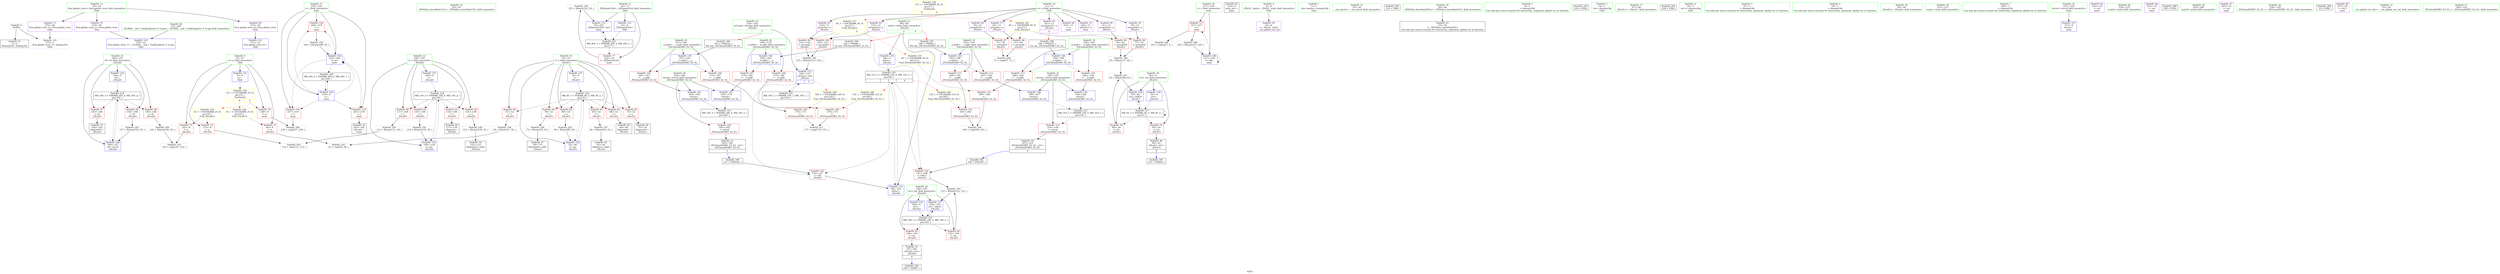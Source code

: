 digraph "SVFG" {
	label="SVFG";

	Node0x5593b9dad7d0 [shape=record,color=grey,label="{NodeID: 0\nNullPtr}"];
	Node0x5593b9dad7d0 -> Node0x5593b9dcb500[style=solid];
	Node0x5593b9dad7d0 -> Node0x5593b9dd1b30[style=solid];
	Node0x5593b9dcbbe0 [shape=record,color=red,label="{NodeID: 97\n145\<--106\n\<--i4\n_Z4cal2v\n}"];
	Node0x5593b9dcbbe0 -> Node0x5593b9dccda0[style=solid];
	Node0x5593b9dc9d70 [shape=record,color=green,label="{NodeID: 14\n29\<--30\n_ZNSt8ios_base4InitC1Ev\<--_ZNSt8ios_base4InitC1Ev_field_insensitive\n}"];
	Node0x5593b9dcf680 [shape=record,color=grey,label="{NodeID: 194\n253 = Binary(252, 59, )\n}"];
	Node0x5593b9dcf680 -> Node0x5593b9dd3080[style=solid];
	Node0x5593b9dcc740 [shape=record,color=red,label="{NodeID: 111\n200\<--192\n\<--__a.addr\n_ZSt3minIiERKT_S2_S2_\n}"];
	Node0x5593b9dcc740 -> Node0x5593b9dd1320[style=solid];
	Node0x5593b9dca9b0 [shape=record,color=green,label="{NodeID: 28\n165\<--166\nretval\<--retval_field_insensitive\n_ZSt3maxIiERKT_S2_S2_\n}"];
	Node0x5593b9dca9b0 -> Node0x5593b9dcc0c0[style=solid];
	Node0x5593b9dca9b0 -> Node0x5593b9dd2860[style=solid];
	Node0x5593b9dca9b0 -> Node0x5593b9dd2930[style=solid];
	Node0x5593b9df5220 [shape=record,color=black,label="{NodeID: 291\n148 = PHI(187, )\n}"];
	Node0x5593b9df5220 -> Node0x5593b9dcbff0[style=solid];
	Node0x5593b9dd7f90 [shape=record,color=grey,label="{NodeID: 208\n231 = cmp(227, 9, )\n}"];
	Node0x5593b9dd1b30 [shape=record,color=blue, style = dotted,label="{NodeID: 125\n275\<--3\nllvm.global_ctors_2\<--dummyVal\nGlob }"];
	Node0x5593b9dcb600 [shape=record,color=black,label="{NodeID: 42\n214\<--9\nmain_ret\<--\nmain\n}"];
	Node0x5593b9dd26c0 [shape=record,color=blue,label="{NodeID: 139\n167\<--163\n__a.addr\<--__a\n_ZSt3maxIiERKT_S2_S2_\n}"];
	Node0x5593b9dd26c0 -> Node0x5593b9dcc190[style=dashed];
	Node0x5593b9dd26c0 -> Node0x5593b9dcc260[style=dashed];
	Node0x5593b9dcd1b0 [shape=record,color=purple,label="{NodeID: 56\n31\<--4\n\<--_ZStL8__ioinit\n__cxx_global_var_init\n}"];
	Node0x5593b9dcdd40 [shape=record,color=purple,label="{NodeID: 70\n274\<--20\nllvm.global_ctors_1\<--llvm.global_ctors\nGlob }"];
	Node0x5593b9dcdd40 -> Node0x5593b9dd1a30[style=solid];
	Node0x5593b9dce900 [shape=record,color=red,label="{NodeID: 84\n78\<--52\n\<--i\n_Z4cal1v\n}"];
	Node0x5593b9dce900 -> Node0x5593b9dcfe00[style=solid];
	Node0x5593b9dc59b0 [shape=record,color=green,label="{NodeID: 1\n7\<--1\n__dso_handle\<--dummyObj\nGlob }"];
	Node0x5593b9dcbcb0 [shape=record,color=red,label="{NodeID: 98\n156\<--106\n\<--i4\n_Z4cal2v\n}"];
	Node0x5593b9dcbcb0 -> Node0x5593b9dd7810[style=solid];
	Node0x5593b9dc9e00 [shape=record,color=green,label="{NodeID: 15\n35\<--36\n__cxa_atexit\<--__cxa_atexit_field_insensitive\n}"];
	Node0x5593b9dcf800 [shape=record,color=grey,label="{NodeID: 195\n112 = Binary(111, 59, )\n}"];
	Node0x5593b9dcf800 -> Node0x5593b9dd7b10[style=solid];
	Node0x5593b9dcc810 [shape=record,color=red,label="{NodeID: 112\n207\<--192\n\<--__a.addr\n_ZSt3minIiERKT_S2_S2_\n}"];
	Node0x5593b9dcc810 -> Node0x5593b9dd2c70[style=solid];
	Node0x5593b9dcaa80 [shape=record,color=green,label="{NodeID: 29\n167\<--168\n__a.addr\<--__a.addr_field_insensitive\n_ZSt3maxIiERKT_S2_S2_\n}"];
	Node0x5593b9dcaa80 -> Node0x5593b9dcc190[style=solid];
	Node0x5593b9dcaa80 -> Node0x5593b9dcc260[style=solid];
	Node0x5593b9dcaa80 -> Node0x5593b9dd26c0[style=solid];
	Node0x5593b9df5320 [shape=record,color=black,label="{NodeID: 292\n223 = PHI()\n}"];
	Node0x5593b9dd8110 [shape=record,color=grey,label="{NodeID: 209\n72 = cmp(67, 71, )\n}"];
	Node0x5593b9dd1c30 [shape=record,color=blue,label="{NodeID: 126\n50\<--9\nret\<--\n_Z4cal1v\n}"];
	Node0x5593b9dd1c30 -> Node0x5593b9de10d0[style=dashed];
	Node0x5593b9dcb6d0 [shape=record,color=black,label="{NodeID: 43\n33\<--34\n\<--_ZNSt8ios_base4InitD1Ev\nCan only get source location for instruction, argument, global var or function.}"];
	Node0x5593b9de2ed0 [shape=record,color=black,label="{NodeID: 223\nMR_12V_3 = PHI(MR_12V_4, MR_12V_2, )\npts\{99 \}\n|{|<s3>3|<s4>4}}"];
	Node0x5593b9de2ed0 -> Node0x5593b9dcbf20[style=dashed];
	Node0x5593b9de2ed0 -> Node0x5593b9dcbff0[style=dashed];
	Node0x5593b9de2ed0 -> Node0x5593b9dd21e0[style=dashed];
	Node0x5593b9de2ed0:s3 -> Node0x5593b9de63f0[style=dashed,color=red];
	Node0x5593b9de2ed0:s4 -> Node0x5593b9de5750[style=dashed,color=red];
	Node0x5593b9dd2790 [shape=record,color=blue,label="{NodeID: 140\n169\<--164\n__b.addr\<--__b\n_ZSt3maxIiERKT_S2_S2_\n}"];
	Node0x5593b9dd2790 -> Node0x5593b9dcc330[style=dashed];
	Node0x5593b9dd2790 -> Node0x5593b9dcc400[style=dashed];
	Node0x5593b9dcd280 [shape=record,color=purple,label="{NodeID: 57\n66\<--11\narrayidx\<--a\n_Z4cal1v\n}"];
	Node0x5593b9dcd280 -> Node0x5593b9dceaa0[style=solid];
	Node0x5593b9dcde40 [shape=record,color=purple,label="{NodeID: 71\n275\<--20\nllvm.global_ctors_2\<--llvm.global_ctors\nGlob }"];
	Node0x5593b9dcde40 -> Node0x5593b9dd1b30[style=solid];
	Node0x5593b9dce9d0 [shape=record,color=red,label="{NodeID: 85\n89\<--52\n\<--i\n_Z4cal1v\n}"];
	Node0x5593b9dce9d0 -> Node0x5593b9dd76d0[style=solid];
	Node0x5593b9dad500 [shape=record,color=green,label="{NodeID: 2\n9\<--1\n\<--dummyObj\nCan only get source location for instruction, argument, global var or function.}"];
	Node0x5593b9dcbd80 [shape=record,color=red,label="{NodeID: 99\n119\<--118\n\<--arrayidx\n_Z4cal2v\n}"];
	Node0x5593b9dcbd80 -> Node0x5593b9dd5480[style=solid];
	Node0x5593b9dc9f00 [shape=record,color=green,label="{NodeID: 16\n34\<--40\n_ZNSt8ios_base4InitD1Ev\<--_ZNSt8ios_base4InitD1Ev_field_insensitive\n}"];
	Node0x5593b9dc9f00 -> Node0x5593b9dcb6d0[style=solid];
	Node0x5593b9dcf980 [shape=record,color=grey,label="{NodeID: 196\n83 = Binary(77, 82, )\n}"];
	Node0x5593b9dcf980 -> Node0x5593b9dd0100[style=solid];
	Node0x5593b9dcc8e0 [shape=record,color=red,label="{NodeID: 113\n198\<--194\n\<--__b.addr\n_ZSt3minIiERKT_S2_S2_\n}"];
	Node0x5593b9dcc8e0 -> Node0x5593b9dcca80[style=solid];
	Node0x5593b9dcab50 [shape=record,color=green,label="{NodeID: 30\n169\<--170\n__b.addr\<--__b.addr_field_insensitive\n_ZSt3maxIiERKT_S2_S2_\n}"];
	Node0x5593b9dcab50 -> Node0x5593b9dcc330[style=solid];
	Node0x5593b9dcab50 -> Node0x5593b9dcc400[style=solid];
	Node0x5593b9dcab50 -> Node0x5593b9dd2790[style=solid];
	Node0x5593b9df53f0 [shape=record,color=black,label="{NodeID: 293\n234 = PHI()\n}"];
	Node0x5593b9dd8290 [shape=record,color=grey,label="{NodeID: 210\n143 = cmp(141, 142, )\n}"];
	Node0x5593b9dd1d00 [shape=record,color=blue,label="{NodeID: 127\n52\<--9\ni\<--\n_Z4cal1v\n}"];
	Node0x5593b9dd1d00 -> Node0x5593b9de15d0[style=dashed];
	Node0x5593b9dcb7d0 [shape=record,color=black,label="{NodeID: 44\n65\<--64\nidxprom\<--add1\n_Z4cal1v\n}"];
	Node0x5593b9de33d0 [shape=record,color=black,label="{NodeID: 224\nMR_14V_3 = PHI(MR_14V_4, MR_14V_2, )\npts\{101 \}\n}"];
	Node0x5593b9de33d0 -> Node0x5593b9dcede0[style=dashed];
	Node0x5593b9de33d0 -> Node0x5593b9dceeb0[style=dashed];
	Node0x5593b9de33d0 -> Node0x5593b9dcef80[style=dashed];
	Node0x5593b9de33d0 -> Node0x5593b9dcf050[style=dashed];
	Node0x5593b9de33d0 -> Node0x5593b9dd22b0[style=dashed];
	Node0x5593b9dd2860 [shape=record,color=blue,label="{NodeID: 141\n165\<--179\nretval\<--\n_ZSt3maxIiERKT_S2_S2_\n}"];
	Node0x5593b9dd2860 -> Node0x5593b9ddfcd0[style=dashed];
	Node0x5593b9dcd350 [shape=record,color=purple,label="{NodeID: 58\n70\<--11\narrayidx3\<--a\n_Z4cal1v\n}"];
	Node0x5593b9dcd350 -> Node0x5593b9dceb70[style=solid];
	Node0x5593b9de5ad0 [shape=record,color=yellow,style=double,label="{NodeID: 238\n2V_1 = ENCHI(MR_2V_0)\npts\{10 \}\nFun[main]|{|<s1>8|<s2>9}}"];
	Node0x5593b9de5ad0 -> Node0x5593b9dce280[style=dashed];
	Node0x5593b9de5ad0:s1 -> Node0x5593b9de6040[style=dashed,color=red];
	Node0x5593b9de5ad0:s2 -> Node0x5593b9de3dd0[style=dashed,color=red];
	Node0x5593b9dcdf40 [shape=record,color=purple,label="{NodeID: 72\n244\<--11\nadd.ptr\<--a\nmain\n}"];
	Node0x5593b9dceaa0 [shape=record,color=red,label="{NodeID: 86\n67\<--66\n\<--arrayidx\n_Z4cal1v\n}"];
	Node0x5593b9dceaa0 -> Node0x5593b9dd8110[style=solid];
	Node0x5593b9dc8f80 [shape=record,color=green,label="{NodeID: 3\n14\<--1\n.str\<--dummyObj\nGlob }"];
	Node0x5593b9dcbe50 [shape=record,color=red,label="{NodeID: 100\n124\<--123\n\<--arrayidx3\n_Z4cal2v\n}"];
	Node0x5593b9dcbe50 -> Node0x5593b9dd5480[style=solid];
	Node0x5593b9dca000 [shape=record,color=green,label="{NodeID: 17\n47\<--48\n_Z4cal1v\<--_Z4cal1v_field_insensitive\n}"];
	Node0x5593b9dcfb00 [shape=record,color=grey,label="{NodeID: 197\n64 = Binary(63, 59, )\n}"];
	Node0x5593b9dcfb00 -> Node0x5593b9dcb7d0[style=solid];
	Node0x5593b9dcc9b0 [shape=record,color=red,label="{NodeID: 114\n204\<--194\n\<--__b.addr\n_ZSt3minIiERKT_S2_S2_\n}"];
	Node0x5593b9dcc9b0 -> Node0x5593b9dd2ba0[style=solid];
	Node0x5593b9dcac20 [shape=record,color=green,label="{NodeID: 31\n190\<--191\nretval\<--retval_field_insensitive\n_ZSt3minIiERKT_S2_S2_\n}"];
	Node0x5593b9dcac20 -> Node0x5593b9dcc670[style=solid];
	Node0x5593b9dcac20 -> Node0x5593b9dd2ba0[style=solid];
	Node0x5593b9dcac20 -> Node0x5593b9dd2c70[style=solid];
	Node0x5593b9df54c0 [shape=record,color=black,label="{NodeID: 294\n246 = PHI()\n}"];
	Node0x5593b9dd8410 [shape=record,color=grey,label="{NodeID: 211\n177 = cmp(174, 176, )\n}"];
	Node0x5593b9dd1dd0 [shape=record,color=blue,label="{NodeID: 128\n50\<--85\nret\<--add10\n_Z4cal1v\n}"];
	Node0x5593b9dd1dd0 -> Node0x5593b9de10d0[style=dashed];
	Node0x5593b9dcb8a0 [shape=record,color=black,label="{NodeID: 45\n69\<--68\nidxprom2\<--\n_Z4cal1v\n}"];
	Node0x5593b9de38d0 [shape=record,color=black,label="{NodeID: 225\nMR_16V_2 = PHI(MR_16V_3, MR_16V_1, )\npts\{103 \}\n}"];
	Node0x5593b9de38d0 -> Node0x5593b9dd2110[style=dashed];
	Node0x5593b9dd2930 [shape=record,color=blue,label="{NodeID: 142\n165\<--182\nretval\<--\n_ZSt3maxIiERKT_S2_S2_\n}"];
	Node0x5593b9dd2930 -> Node0x5593b9ddfcd0[style=dashed];
	Node0x5593b9dcd420 [shape=record,color=purple,label="{NodeID: 59\n76\<--11\narrayidx6\<--a\n_Z4cal1v\n}"];
	Node0x5593b9dcd420 -> Node0x5593b9dcec40[style=solid];
	Node0x5593b9de5be0 [shape=record,color=yellow,style=double,label="{NodeID: 239\n4V_1 = ENCHI(MR_4V_0)\npts\{13 \}\nFun[main]|{<s0>8|<s1>9}}"];
	Node0x5593b9de5be0:s0 -> Node0x5593b9de6150[style=dashed,color=red];
	Node0x5593b9de5be0:s1 -> Node0x5593b9de48f0[style=dashed,color=red];
	Node0x5593b9dce010 [shape=record,color=red,label="{NodeID: 73\n60\<--8\n\<--n\n_Z4cal1v\n}"];
	Node0x5593b9dce010 -> Node0x5593b9dd7e10[style=solid];
	Node0x5593b9dceb70 [shape=record,color=red,label="{NodeID: 87\n71\<--70\n\<--arrayidx3\n_Z4cal1v\n}"];
	Node0x5593b9dceb70 -> Node0x5593b9dd8110[style=solid];
	Node0x5593b9dc9010 [shape=record,color=green,label="{NodeID: 4\n18\<--1\n.str.1\<--dummyObj\nGlob }"];
	Node0x5593b9dcbf20 [shape=record,color=red,label="{NodeID: 101\n130\<--127\n\<--call\n_Z4cal2v\n}"];
	Node0x5593b9dcbf20 -> Node0x5593b9dd21e0[style=solid];
	Node0x5593b9dca100 [shape=record,color=green,label="{NodeID: 18\n50\<--51\nret\<--ret_field_insensitive\n_Z4cal1v\n}"];
	Node0x5593b9dca100 -> Node0x5593b9dce420[style=solid];
	Node0x5593b9dca100 -> Node0x5593b9dce4f0[style=solid];
	Node0x5593b9dca100 -> Node0x5593b9dd1c30[style=solid];
	Node0x5593b9dca100 -> Node0x5593b9dd1dd0[style=solid];
	Node0x5593b9dcfc80 [shape=record,color=grey,label="{NodeID: 198\n58 = Binary(57, 59, )\n}"];
	Node0x5593b9dcfc80 -> Node0x5593b9dd7e10[style=solid];
	Node0x5593b9dcca80 [shape=record,color=red,label="{NodeID: 115\n199\<--198\n\<--\n_ZSt3minIiERKT_S2_S2_\n}"];
	Node0x5593b9dcca80 -> Node0x5593b9dd7990[style=solid];
	Node0x5593b9dcacf0 [shape=record,color=green,label="{NodeID: 32\n192\<--193\n__a.addr\<--__a.addr_field_insensitive\n_ZSt3minIiERKT_S2_S2_\n}"];
	Node0x5593b9dcacf0 -> Node0x5593b9dcc740[style=solid];
	Node0x5593b9dcacf0 -> Node0x5593b9dcc810[style=solid];
	Node0x5593b9dcacf0 -> Node0x5593b9dd2a00[style=solid];
	Node0x5593b9df5590 [shape=record,color=black,label="{NodeID: 295\n255 = PHI(49, )\n}"];
	Node0x5593b9ddf7d0 [shape=record,color=black,label="{NodeID: 212\nMR_32V_3 = PHI(MR_32V_4, MR_32V_2, )\npts\{191 \}\n}"];
	Node0x5593b9ddf7d0 -> Node0x5593b9dcc670[style=dashed];
	Node0x5593b9dd1ea0 [shape=record,color=blue,label="{NodeID: 129\n52\<--90\ni\<--inc\n_Z4cal1v\n}"];
	Node0x5593b9dd1ea0 -> Node0x5593b9de15d0[style=dashed];
	Node0x5593b9dcb970 [shape=record,color=black,label="{NodeID: 46\n75\<--74\nidxprom5\<--\n_Z4cal1v\n}"];
	Node0x5593b9de3dd0 [shape=record,color=yellow,style=double,label="{NodeID: 226\n2V_1 = ENCHI(MR_2V_0)\npts\{10 \}\nFun[_Z4cal2v]}"];
	Node0x5593b9de3dd0 -> Node0x5593b9dce0e0[style=dashed];
	Node0x5593b9de3dd0 -> Node0x5593b9dce1b0[style=dashed];
	Node0x5593b9dd2a00 [shape=record,color=blue,label="{NodeID: 143\n192\<--188\n__a.addr\<--__a\n_ZSt3minIiERKT_S2_S2_\n}"];
	Node0x5593b9dd2a00 -> Node0x5593b9dcc740[style=dashed];
	Node0x5593b9dd2a00 -> Node0x5593b9dcc810[style=dashed];
	Node0x5593b9dcd4f0 [shape=record,color=purple,label="{NodeID: 60\n81\<--11\narrayidx9\<--a\n_Z4cal1v\n}"];
	Node0x5593b9dcd4f0 -> Node0x5593b9dced10[style=solid];
	Node0x5593b9dce0e0 [shape=record,color=red,label="{NodeID: 74\n113\<--8\n\<--n\n_Z4cal2v\n}"];
	Node0x5593b9dce0e0 -> Node0x5593b9dd7b10[style=solid];
	Node0x5593b9dcec40 [shape=record,color=red,label="{NodeID: 88\n77\<--76\n\<--arrayidx6\n_Z4cal1v\n}"];
	Node0x5593b9dcec40 -> Node0x5593b9dcf980[style=solid];
	Node0x5593b9dc90a0 [shape=record,color=green,label="{NodeID: 5\n21\<--1\n\<--dummyObj\nCan only get source location for instruction, argument, global var or function.}"];
	Node0x5593b9dcbff0 [shape=record,color=red,label="{NodeID: 102\n151\<--148\n\<--call11\n_Z4cal2v\n}"];
	Node0x5593b9dcbff0 -> Node0x5593b9dcf500[style=solid];
	Node0x5593b9dca1d0 [shape=record,color=green,label="{NodeID: 19\n52\<--53\ni\<--i_field_insensitive\n_Z4cal1v\n}"];
	Node0x5593b9dca1d0 -> Node0x5593b9dce5c0[style=solid];
	Node0x5593b9dca1d0 -> Node0x5593b9dce690[style=solid];
	Node0x5593b9dca1d0 -> Node0x5593b9dce760[style=solid];
	Node0x5593b9dca1d0 -> Node0x5593b9dce830[style=solid];
	Node0x5593b9dca1d0 -> Node0x5593b9dce900[style=solid];
	Node0x5593b9dca1d0 -> Node0x5593b9dce9d0[style=solid];
	Node0x5593b9dca1d0 -> Node0x5593b9dd1d00[style=solid];
	Node0x5593b9dca1d0 -> Node0x5593b9dd1ea0[style=solid];
	Node0x5593b9dcfe00 [shape=record,color=grey,label="{NodeID: 199\n79 = Binary(78, 59, )\n}"];
	Node0x5593b9dcfe00 -> Node0x5593b9dcba40[style=solid];
	Node0x5593b9dd1320 [shape=record,color=red,label="{NodeID: 116\n201\<--200\n\<--\n_ZSt3minIiERKT_S2_S2_\n}"];
	Node0x5593b9dd1320 -> Node0x5593b9dd7990[style=solid];
	Node0x5593b9dcadc0 [shape=record,color=green,label="{NodeID: 33\n194\<--195\n__b.addr\<--__b.addr_field_insensitive\n_ZSt3minIiERKT_S2_S2_\n}"];
	Node0x5593b9dcadc0 -> Node0x5593b9dcc8e0[style=solid];
	Node0x5593b9dcadc0 -> Node0x5593b9dcc9b0[style=solid];
	Node0x5593b9dcadc0 -> Node0x5593b9dd2ad0[style=solid];
	Node0x5593b9df5760 [shape=record,color=black,label="{NodeID: 296\n256 = PHI(97, )\n}"];
	Node0x5593b9ddfcd0 [shape=record,color=black,label="{NodeID: 213\nMR_24V_3 = PHI(MR_24V_4, MR_24V_2, )\npts\{166 \}\n}"];
	Node0x5593b9ddfcd0 -> Node0x5593b9dcc0c0[style=dashed];
	Node0x5593b9dd1f70 [shape=record,color=blue,label="{NodeID: 130\n98\<--9\ndelta\<--\n_Z4cal2v\n}"];
	Node0x5593b9dd1f70 -> Node0x5593b9de2ed0[style=dashed];
	Node0x5593b9dcba40 [shape=record,color=black,label="{NodeID: 47\n80\<--79\nidxprom8\<--add7\n_Z4cal1v\n}"];
	Node0x5593b9de48f0 [shape=record,color=yellow,style=double,label="{NodeID: 227\n4V_1 = ENCHI(MR_4V_0)\npts\{13 \}\nFun[_Z4cal2v]|{|<s3>4}}"];
	Node0x5593b9de48f0 -> Node0x5593b9dcbd80[style=dashed];
	Node0x5593b9de48f0 -> Node0x5593b9dcbe50[style=dashed];
	Node0x5593b9de48f0 -> Node0x5593b9dcbff0[style=dashed];
	Node0x5593b9de48f0:s3 -> Node0x5593b9de4e30[style=dashed,color=red];
	Node0x5593b9dd2ad0 [shape=record,color=blue,label="{NodeID: 144\n194\<--189\n__b.addr\<--__b\n_ZSt3minIiERKT_S2_S2_\n}"];
	Node0x5593b9dd2ad0 -> Node0x5593b9dcc8e0[style=dashed];
	Node0x5593b9dd2ad0 -> Node0x5593b9dcc9b0[style=dashed];
	Node0x5593b9dcd5c0 [shape=record,color=purple,label="{NodeID: 61\n118\<--11\narrayidx\<--a\n_Z4cal2v\n}"];
	Node0x5593b9dcd5c0 -> Node0x5593b9dcbd80[style=solid];
	Node0x5593b9dce1b0 [shape=record,color=red,label="{NodeID: 75\n142\<--8\n\<--n\n_Z4cal2v\n}"];
	Node0x5593b9dce1b0 -> Node0x5593b9dd8290[style=solid];
	Node0x5593b9dced10 [shape=record,color=red,label="{NodeID: 89\n82\<--81\n\<--arrayidx9\n_Z4cal1v\n}"];
	Node0x5593b9dced10 -> Node0x5593b9dcf980[style=solid];
	Node0x5593b9dc98f0 [shape=record,color=green,label="{NodeID: 6\n59\<--1\n\<--dummyObj\nCan only get source location for instruction, argument, global var or function.}"];
	Node0x5593b9dcc0c0 [shape=record,color=red,label="{NodeID: 103\n185\<--165\n\<--retval\n_ZSt3maxIiERKT_S2_S2_\n}"];
	Node0x5593b9dcc0c0 -> Node0x5593b9dccf40[style=solid];
	Node0x5593b9dca2a0 [shape=record,color=green,label="{NodeID: 20\n95\<--96\n_Z4cal2v\<--_Z4cal2v_field_insensitive\n}"];
	Node0x5593b9dcff80 [shape=record,color=grey,label="{NodeID: 200\n141 = Binary(140, 59, )\n}"];
	Node0x5593b9dcff80 -> Node0x5593b9dd8290[style=solid];
	Node0x5593b9dd13f0 [shape=record,color=red,label="{NodeID: 117\n227\<--217\n\<--t\nmain\n}"];
	Node0x5593b9dd13f0 -> Node0x5593b9dd5180[style=solid];
	Node0x5593b9dd13f0 -> Node0x5593b9dd7f90[style=solid];
	Node0x5593b9dcae90 [shape=record,color=green,label="{NodeID: 34\n212\<--213\nmain\<--main_field_insensitive\n}"];
	Node0x5593b9df58a0 [shape=record,color=black,label="{NodeID: 297\n188 = PHI(98, )\n0th arg _ZSt3minIiERKT_S2_S2_ }"];
	Node0x5593b9df58a0 -> Node0x5593b9dd2a00[style=solid];
	Node0x5593b9dd2040 [shape=record,color=blue,label="{NodeID: 131\n100\<--9\ni\<--\n_Z4cal2v\n}"];
	Node0x5593b9dd2040 -> Node0x5593b9de33d0[style=dashed];
	Node0x5593b9dccb30 [shape=record,color=black,label="{NodeID: 48\n49\<--93\n_Z4cal1v_ret\<--\n_Z4cal1v\n|{<s0>8}}"];
	Node0x5593b9dccb30:s0 -> Node0x5593b9df5590[style=solid,color=blue];
	Node0x5593b9dd2ba0 [shape=record,color=blue,label="{NodeID: 145\n190\<--204\nretval\<--\n_ZSt3minIiERKT_S2_S2_\n}"];
	Node0x5593b9dd2ba0 -> Node0x5593b9ddf7d0[style=dashed];
	Node0x5593b9dcd690 [shape=record,color=purple,label="{NodeID: 62\n123\<--11\narrayidx3\<--a\n_Z4cal2v\n}"];
	Node0x5593b9dcd690 -> Node0x5593b9dcbe50[style=solid];
	Node0x5593b9dce280 [shape=record,color=red,label="{NodeID: 76\n238\<--8\n\<--n\nmain\n}"];
	Node0x5593b9dce280 -> Node0x5593b9dd7c90[style=solid];
	Node0x5593b9dcede0 [shape=record,color=red,label="{NodeID: 90\n111\<--100\n\<--i\n_Z4cal2v\n}"];
	Node0x5593b9dcede0 -> Node0x5593b9dcf800[style=solid];
	Node0x5593b9dc9980 [shape=record,color=green,label="{NodeID: 7\n229\<--1\n\<--dummyObj\nCan only get source location for instruction, argument, global var or function.}"];
	Node0x5593b9dcc190 [shape=record,color=red,label="{NodeID: 104\n173\<--167\n\<--__a.addr\n_ZSt3maxIiERKT_S2_S2_\n}"];
	Node0x5593b9dcc190 -> Node0x5593b9dcc4d0[style=solid];
	Node0x5593b9dca3a0 [shape=record,color=green,label="{NodeID: 21\n98\<--99\ndelta\<--delta_field_insensitive\n_Z4cal2v\n|{|<s2>3|<s3>4}}"];
	Node0x5593b9dca3a0 -> Node0x5593b9dd1f70[style=solid];
	Node0x5593b9dca3a0 -> Node0x5593b9dd21e0[style=solid];
	Node0x5593b9dca3a0:s2 -> Node0x5593b9df5c60[style=solid,color=red];
	Node0x5593b9dca3a0:s3 -> Node0x5593b9df58a0[style=solid,color=red];
	Node0x5593b9dd0100 [shape=record,color=grey,label="{NodeID: 201\n85 = Binary(84, 83, )\n}"];
	Node0x5593b9dd0100 -> Node0x5593b9dd1dd0[style=solid];
	Node0x5593b9dd14c0 [shape=record,color=red,label="{NodeID: 118\n237\<--219\n\<--i\nmain\n}"];
	Node0x5593b9dd14c0 -> Node0x5593b9dd7c90[style=solid];
	Node0x5593b9dcaf90 [shape=record,color=green,label="{NodeID: 35\n215\<--216\nretval\<--retval_field_insensitive\nmain\n}"];
	Node0x5593b9dcaf90 -> Node0x5593b9dd2d40[style=solid];
	Node0x5593b9df59e0 [shape=record,color=black,label="{NodeID: 298\n189 = PHI(147, )\n1st arg _ZSt3minIiERKT_S2_S2_ }"];
	Node0x5593b9df59e0 -> Node0x5593b9dd2ad0[style=solid];
	Node0x5593b9de06d0 [shape=record,color=black,label="{NodeID: 215\nMR_18V_3 = PHI(MR_18V_4, MR_18V_2, )\npts\{105 \}\n}"];
	Node0x5593b9de06d0 -> Node0x5593b9dcf120[style=dashed];
	Node0x5593b9de06d0 -> Node0x5593b9dcf1f0[style=dashed];
	Node0x5593b9de06d0 -> Node0x5593b9dd2520[style=dashed];
	Node0x5593b9dd2110 [shape=record,color=blue,label="{NodeID: 132\n102\<--125\nref.tmp\<--sub\n_Z4cal2v\n|{|<s2>3}}"];
	Node0x5593b9dd2110 -> Node0x5593b9dcbf20[style=dashed];
	Node0x5593b9dd2110 -> Node0x5593b9de38d0[style=dashed];
	Node0x5593b9dd2110:s2 -> Node0x5593b9de6500[style=dashed,color=red];
	Node0x5593b9dccc00 [shape=record,color=black,label="{NodeID: 49\n117\<--116\nidxprom\<--\n_Z4cal2v\n}"];
	Node0x5593b9dd2c70 [shape=record,color=blue,label="{NodeID: 146\n190\<--207\nretval\<--\n_ZSt3minIiERKT_S2_S2_\n}"];
	Node0x5593b9dd2c70 -> Node0x5593b9ddf7d0[style=dashed];
	Node0x5593b9dcd760 [shape=record,color=purple,label="{NodeID: 63\n147\<--11\narrayidx10\<--a\n_Z4cal2v\n|{<s0>4}}"];
	Node0x5593b9dcd760:s0 -> Node0x5593b9df59e0[style=solid,color=red];
	Node0x5593b9dce350 [shape=record,color=red,label="{NodeID: 77\n252\<--16\n\<--_ZZ4mainE2id\nmain\n}"];
	Node0x5593b9dce350 -> Node0x5593b9dcf680[style=solid];
	Node0x5593b9dceeb0 [shape=record,color=red,label="{NodeID: 91\n116\<--100\n\<--i\n_Z4cal2v\n}"];
	Node0x5593b9dceeb0 -> Node0x5593b9dccc00[style=solid];
	Node0x5593b9dc9a10 [shape=record,color=green,label="{NodeID: 8\n4\<--6\n_ZStL8__ioinit\<--_ZStL8__ioinit_field_insensitive\nGlob }"];
	Node0x5593b9dc9a10 -> Node0x5593b9dcd1b0[style=solid];
	Node0x5593b9dd5180 [shape=record,color=grey,label="{NodeID: 188\n228 = Binary(227, 229, )\n}"];
	Node0x5593b9dd5180 -> Node0x5593b9dd2e10[style=solid];
	Node0x5593b9dcc260 [shape=record,color=red,label="{NodeID: 105\n182\<--167\n\<--__a.addr\n_ZSt3maxIiERKT_S2_S2_\n}"];
	Node0x5593b9dcc260 -> Node0x5593b9dd2930[style=solid];
	Node0x5593b9dca470 [shape=record,color=green,label="{NodeID: 22\n100\<--101\ni\<--i_field_insensitive\n_Z4cal2v\n}"];
	Node0x5593b9dca470 -> Node0x5593b9dcede0[style=solid];
	Node0x5593b9dca470 -> Node0x5593b9dceeb0[style=solid];
	Node0x5593b9dca470 -> Node0x5593b9dcef80[style=solid];
	Node0x5593b9dca470 -> Node0x5593b9dcf050[style=solid];
	Node0x5593b9dca470 -> Node0x5593b9dd2040[style=solid];
	Node0x5593b9dca470 -> Node0x5593b9dd22b0[style=solid];
	Node0x5593b9dd76d0 [shape=record,color=grey,label="{NodeID: 202\n90 = Binary(89, 59, )\n}"];
	Node0x5593b9dd76d0 -> Node0x5593b9dd1ea0[style=solid];
	Node0x5593b9dd1590 [shape=record,color=red,label="{NodeID: 119\n241\<--219\n\<--i\nmain\n}"];
	Node0x5593b9dd1590 -> Node0x5593b9dcd0e0[style=solid];
	Node0x5593b9dcb060 [shape=record,color=green,label="{NodeID: 36\n217\<--218\nt\<--t_field_insensitive\nmain\n}"];
	Node0x5593b9dcb060 -> Node0x5593b9dd13f0[style=solid];
	Node0x5593b9dcb060 -> Node0x5593b9dd2e10[style=solid];
	Node0x5593b9df5b20 [shape=record,color=black,label="{NodeID: 299\n163 = PHI(102, )\n0th arg _ZSt3maxIiERKT_S2_S2_ }"];
	Node0x5593b9df5b20 -> Node0x5593b9dd26c0[style=solid];
	Node0x5593b9de0bd0 [shape=record,color=black,label="{NodeID: 216\nMR_20V_3 = PHI(MR_20V_4, MR_20V_2, )\npts\{107 \}\n}"];
	Node0x5593b9de0bd0 -> Node0x5593b9dcbb10[style=dashed];
	Node0x5593b9de0bd0 -> Node0x5593b9dcbbe0[style=dashed];
	Node0x5593b9de0bd0 -> Node0x5593b9dcbcb0[style=dashed];
	Node0x5593b9de0bd0 -> Node0x5593b9dd25f0[style=dashed];
	Node0x5593b9dd21e0 [shape=record,color=blue,label="{NodeID: 133\n98\<--130\ndelta\<--\n_Z4cal2v\n}"];
	Node0x5593b9dd21e0 -> Node0x5593b9de2ed0[style=dashed];
	Node0x5593b9dcccd0 [shape=record,color=black,label="{NodeID: 50\n122\<--121\nidxprom2\<--add1\n_Z4cal2v\n}"];
	Node0x5593b9dd2d40 [shape=record,color=blue,label="{NodeID: 147\n215\<--9\nretval\<--\nmain\n}"];
	Node0x5593b9dcd830 [shape=record,color=purple,label="{NodeID: 64\n243\<--11\n\<--a\nmain\n}"];
	Node0x5593b9de6040 [shape=record,color=yellow,style=double,label="{NodeID: 244\n2V_1 = ENCHI(MR_2V_0)\npts\{10 \}\nFun[_Z4cal1v]}"];
	Node0x5593b9de6040 -> Node0x5593b9dce010[style=dashed];
	Node0x5593b9dce420 [shape=record,color=red,label="{NodeID: 78\n84\<--50\n\<--ret\n_Z4cal1v\n}"];
	Node0x5593b9dce420 -> Node0x5593b9dd0100[style=solid];
	Node0x5593b9dcef80 [shape=record,color=red,label="{NodeID: 92\n120\<--100\n\<--i\n_Z4cal2v\n}"];
	Node0x5593b9dcef80 -> Node0x5593b9dd5300[style=solid];
	Node0x5593b9dc9aa0 [shape=record,color=green,label="{NodeID: 9\n8\<--10\nn\<--n_field_insensitive\nGlob }"];
	Node0x5593b9dc9aa0 -> Node0x5593b9dce010[style=solid];
	Node0x5593b9dc9aa0 -> Node0x5593b9dce0e0[style=solid];
	Node0x5593b9dc9aa0 -> Node0x5593b9dce1b0[style=solid];
	Node0x5593b9dc9aa0 -> Node0x5593b9dce280[style=solid];
	Node0x5593b9dc9aa0 -> Node0x5593b9dd1730[style=solid];
	Node0x5593b9dd5300 [shape=record,color=grey,label="{NodeID: 189\n121 = Binary(120, 59, )\n}"];
	Node0x5593b9dd5300 -> Node0x5593b9dcccd0[style=solid];
	Node0x5593b9dcc330 [shape=record,color=red,label="{NodeID: 106\n175\<--169\n\<--__b.addr\n_ZSt3maxIiERKT_S2_S2_\n}"];
	Node0x5593b9dcc330 -> Node0x5593b9dcc5a0[style=solid];
	Node0x5593b9dca540 [shape=record,color=green,label="{NodeID: 23\n102\<--103\nref.tmp\<--ref.tmp_field_insensitive\n_Z4cal2v\n|{|<s1>3}}"];
	Node0x5593b9dca540 -> Node0x5593b9dd2110[style=solid];
	Node0x5593b9dca540:s1 -> Node0x5593b9df5b20[style=solid,color=red];
	Node0x5593b9dd7810 [shape=record,color=grey,label="{NodeID: 203\n157 = Binary(156, 59, )\n}"];
	Node0x5593b9dd7810 -> Node0x5593b9dd25f0[style=solid];
	Node0x5593b9dd1660 [shape=record,color=red,label="{NodeID: 120\n248\<--219\n\<--i\nmain\n}"];
	Node0x5593b9dd1660 -> Node0x5593b9dcf380[style=solid];
	Node0x5593b9dcb130 [shape=record,color=green,label="{NodeID: 37\n219\<--220\ni\<--i_field_insensitive\nmain\n}"];
	Node0x5593b9dcb130 -> Node0x5593b9dd14c0[style=solid];
	Node0x5593b9dcb130 -> Node0x5593b9dd1590[style=solid];
	Node0x5593b9dcb130 -> Node0x5593b9dd1660[style=solid];
	Node0x5593b9dcb130 -> Node0x5593b9dd2ee0[style=solid];
	Node0x5593b9dcb130 -> Node0x5593b9dd2fb0[style=solid];
	Node0x5593b9df5c60 [shape=record,color=black,label="{NodeID: 300\n164 = PHI(98, )\n1st arg _ZSt3maxIiERKT_S2_S2_ }"];
	Node0x5593b9df5c60 -> Node0x5593b9dd2790[style=solid];
	Node0x5593b9de10d0 [shape=record,color=black,label="{NodeID: 217\nMR_6V_3 = PHI(MR_6V_5, MR_6V_2, )\npts\{51 \}\n}"];
	Node0x5593b9de10d0 -> Node0x5593b9dce420[style=dashed];
	Node0x5593b9de10d0 -> Node0x5593b9dce4f0[style=dashed];
	Node0x5593b9de10d0 -> Node0x5593b9dd1dd0[style=dashed];
	Node0x5593b9de10d0 -> Node0x5593b9de10d0[style=dashed];
	Node0x5593b9dd22b0 [shape=record,color=blue,label="{NodeID: 134\n100\<--134\ni\<--inc\n_Z4cal2v\n}"];
	Node0x5593b9dd22b0 -> Node0x5593b9de33d0[style=dashed];
	Node0x5593b9dccda0 [shape=record,color=black,label="{NodeID: 51\n146\<--145\nidxprom9\<--\n_Z4cal2v\n}"];
	Node0x5593b9dd2e10 [shape=record,color=blue,label="{NodeID: 148\n217\<--228\nt\<--dec\nmain\n}"];
	Node0x5593b9dd2e10 -> Node0x5593b9dd13f0[style=dashed];
	Node0x5593b9dd2e10 -> Node0x5593b9dd2e10[style=dashed];
	Node0x5593b9dcd900 [shape=record,color=purple,label="{NodeID: 65\n222\<--14\n\<--.str\nmain\n}"];
	Node0x5593b9de6150 [shape=record,color=yellow,style=double,label="{NodeID: 245\n4V_1 = ENCHI(MR_4V_0)\npts\{13 \}\nFun[_Z4cal1v]}"];
	Node0x5593b9de6150 -> Node0x5593b9dceaa0[style=dashed];
	Node0x5593b9de6150 -> Node0x5593b9dceb70[style=dashed];
	Node0x5593b9de6150 -> Node0x5593b9dcec40[style=dashed];
	Node0x5593b9de6150 -> Node0x5593b9dced10[style=dashed];
	Node0x5593b9dce4f0 [shape=record,color=red,label="{NodeID: 79\n93\<--50\n\<--ret\n_Z4cal1v\n}"];
	Node0x5593b9dce4f0 -> Node0x5593b9dccb30[style=solid];
	Node0x5593b9dcf050 [shape=record,color=red,label="{NodeID: 93\n133\<--100\n\<--i\n_Z4cal2v\n}"];
	Node0x5593b9dcf050 -> Node0x5593b9dd5600[style=solid];
	Node0x5593b9dc9b30 [shape=record,color=green,label="{NodeID: 10\n11\<--13\na\<--a_field_insensitive\nGlob }"];
	Node0x5593b9dc9b30 -> Node0x5593b9dcd280[style=solid];
	Node0x5593b9dc9b30 -> Node0x5593b9dcd350[style=solid];
	Node0x5593b9dc9b30 -> Node0x5593b9dcd420[style=solid];
	Node0x5593b9dc9b30 -> Node0x5593b9dcd4f0[style=solid];
	Node0x5593b9dc9b30 -> Node0x5593b9dcd5c0[style=solid];
	Node0x5593b9dc9b30 -> Node0x5593b9dcd690[style=solid];
	Node0x5593b9dc9b30 -> Node0x5593b9dcd760[style=solid];
	Node0x5593b9dc9b30 -> Node0x5593b9dcd830[style=solid];
	Node0x5593b9dc9b30 -> Node0x5593b9dcdf40[style=solid];
	Node0x5593b9dd5480 [shape=record,color=grey,label="{NodeID: 190\n125 = Binary(119, 124, )\n}"];
	Node0x5593b9dd5480 -> Node0x5593b9dd2110[style=solid];
	Node0x5593b9dcc400 [shape=record,color=red,label="{NodeID: 107\n179\<--169\n\<--__b.addr\n_ZSt3maxIiERKT_S2_S2_\n}"];
	Node0x5593b9dcc400 -> Node0x5593b9dd2860[style=solid];
	Node0x5593b9dca610 [shape=record,color=green,label="{NodeID: 24\n104\<--105\nret\<--ret_field_insensitive\n_Z4cal2v\n}"];
	Node0x5593b9dca610 -> Node0x5593b9dcf120[style=solid];
	Node0x5593b9dca610 -> Node0x5593b9dcf1f0[style=solid];
	Node0x5593b9dca610 -> Node0x5593b9dd2380[style=solid];
	Node0x5593b9dca610 -> Node0x5593b9dd2520[style=solid];
	Node0x5593b9dd7990 [shape=record,color=grey,label="{NodeID: 204\n202 = cmp(199, 201, )\n}"];
	Node0x5593b9dd1730 [shape=record,color=blue,label="{NodeID: 121\n8\<--9\nn\<--\nGlob }"];
	Node0x5593b9dd1730 -> Node0x5593b9de5ad0[style=dashed];
	Node0x5593b9dcb200 [shape=record,color=green,label="{NodeID: 38\n224\<--225\nscanf\<--scanf_field_insensitive\n}"];
	Node0x5593b9de15d0 [shape=record,color=black,label="{NodeID: 218\nMR_8V_3 = PHI(MR_8V_4, MR_8V_2, )\npts\{53 \}\n}"];
	Node0x5593b9de15d0 -> Node0x5593b9dce5c0[style=dashed];
	Node0x5593b9de15d0 -> Node0x5593b9dce690[style=dashed];
	Node0x5593b9de15d0 -> Node0x5593b9dce760[style=dashed];
	Node0x5593b9de15d0 -> Node0x5593b9dce830[style=dashed];
	Node0x5593b9de15d0 -> Node0x5593b9dce900[style=dashed];
	Node0x5593b9de15d0 -> Node0x5593b9dce9d0[style=dashed];
	Node0x5593b9de15d0 -> Node0x5593b9dd1ea0[style=dashed];
	Node0x5593b9dd2380 [shape=record,color=blue,label="{NodeID: 135\n104\<--9\nret\<--\n_Z4cal2v\n}"];
	Node0x5593b9dd2380 -> Node0x5593b9de06d0[style=dashed];
	Node0x5593b9dcce70 [shape=record,color=black,label="{NodeID: 52\n97\<--160\n_Z4cal2v_ret\<--\n_Z4cal2v\n|{<s0>9}}"];
	Node0x5593b9dcce70:s0 -> Node0x5593b9df5760[style=solid,color=blue];
	Node0x5593b9dd2ee0 [shape=record,color=blue,label="{NodeID: 149\n219\<--9\ni\<--\nmain\n}"];
	Node0x5593b9dd2ee0 -> Node0x5593b9dd14c0[style=dashed];
	Node0x5593b9dd2ee0 -> Node0x5593b9dd1590[style=dashed];
	Node0x5593b9dd2ee0 -> Node0x5593b9dd1660[style=dashed];
	Node0x5593b9dd2ee0 -> Node0x5593b9dd2fb0[style=dashed];
	Node0x5593b9dd2ee0 -> Node0x5593b9de1fd0[style=dashed];
	Node0x5593b9dcd9d0 [shape=record,color=purple,label="{NodeID: 66\n233\<--14\n\<--.str\nmain\n}"];
	Node0x5593b9dce5c0 [shape=record,color=red,label="{NodeID: 80\n57\<--52\n\<--i\n_Z4cal1v\n}"];
	Node0x5593b9dce5c0 -> Node0x5593b9dcfc80[style=solid];
	Node0x5593b9dcf120 [shape=record,color=red,label="{NodeID: 94\n152\<--104\n\<--ret\n_Z4cal2v\n}"];
	Node0x5593b9dcf120 -> Node0x5593b9dcf500[style=solid];
	Node0x5593b9dc9bc0 [shape=record,color=green,label="{NodeID: 11\n16\<--17\n_ZZ4mainE2id\<--_ZZ4mainE2id_field_insensitive\nGlob }"];
	Node0x5593b9dc9bc0 -> Node0x5593b9dce350[style=solid];
	Node0x5593b9dc9bc0 -> Node0x5593b9dd1830[style=solid];
	Node0x5593b9dc9bc0 -> Node0x5593b9dd3080[style=solid];
	Node0x5593b9dd5600 [shape=record,color=grey,label="{NodeID: 191\n134 = Binary(133, 59, )\n}"];
	Node0x5593b9dd5600 -> Node0x5593b9dd22b0[style=solid];
	Node0x5593b9dcc4d0 [shape=record,color=red,label="{NodeID: 108\n174\<--173\n\<--\n_ZSt3maxIiERKT_S2_S2_\n}"];
	Node0x5593b9dcc4d0 -> Node0x5593b9dd8410[style=solid];
	Node0x5593b9dca6e0 [shape=record,color=green,label="{NodeID: 25\n106\<--107\ni4\<--i4_field_insensitive\n_Z4cal2v\n}"];
	Node0x5593b9dca6e0 -> Node0x5593b9dcbb10[style=solid];
	Node0x5593b9dca6e0 -> Node0x5593b9dcbbe0[style=solid];
	Node0x5593b9dca6e0 -> Node0x5593b9dcbcb0[style=solid];
	Node0x5593b9dca6e0 -> Node0x5593b9dd2450[style=solid];
	Node0x5593b9dca6e0 -> Node0x5593b9dd25f0[style=solid];
	Node0x5593b9df4e30 [shape=record,color=black,label="{NodeID: 288\n258 = PHI()\n}"];
	Node0x5593b9dd7b10 [shape=record,color=grey,label="{NodeID: 205\n114 = cmp(112, 113, )\n}"];
	Node0x5593b9dd1830 [shape=record,color=blue,label="{NodeID: 122\n16\<--9\n_ZZ4mainE2id\<--\nGlob }"];
	Node0x5593b9dd1830 -> Node0x5593b9de24d0[style=dashed];
	Node0x5593b9dcb300 [shape=record,color=green,label="{NodeID: 39\n259\<--260\nprintf\<--printf_field_insensitive\n}"];
	Node0x5593b9dd2450 [shape=record,color=blue,label="{NodeID: 136\n106\<--9\ni4\<--\n_Z4cal2v\n}"];
	Node0x5593b9dd2450 -> Node0x5593b9de0bd0[style=dashed];
	Node0x5593b9dccf40 [shape=record,color=black,label="{NodeID: 53\n162\<--185\n_ZSt3maxIiERKT_S2_S2__ret\<--\n_ZSt3maxIiERKT_S2_S2_\n|{<s0>3}}"];
	Node0x5593b9dccf40:s0 -> Node0x5593b9df5030[style=solid,color=blue];
	Node0x5593b9de4e30 [shape=record,color=yellow,style=double,label="{NodeID: 233\n4V_1 = ENCHI(MR_4V_0)\npts\{13 \}\nFun[_ZSt3minIiERKT_S2_S2_]}"];
	Node0x5593b9de4e30 -> Node0x5593b9dcca80[style=dashed];
	Node0x5593b9dd2fb0 [shape=record,color=blue,label="{NodeID: 150\n219\<--249\ni\<--inc\nmain\n}"];
	Node0x5593b9dd2fb0 -> Node0x5593b9dd14c0[style=dashed];
	Node0x5593b9dd2fb0 -> Node0x5593b9dd1590[style=dashed];
	Node0x5593b9dd2fb0 -> Node0x5593b9dd1660[style=dashed];
	Node0x5593b9dd2fb0 -> Node0x5593b9dd2fb0[style=dashed];
	Node0x5593b9dd2fb0 -> Node0x5593b9de1fd0[style=dashed];
	Node0x5593b9dcdaa0 [shape=record,color=purple,label="{NodeID: 67\n245\<--14\n\<--.str\nmain\n}"];
	Node0x5593b9dce690 [shape=record,color=red,label="{NodeID: 81\n63\<--52\n\<--i\n_Z4cal1v\n}"];
	Node0x5593b9dce690 -> Node0x5593b9dcfb00[style=solid];
	Node0x5593b9dcf1f0 [shape=record,color=red,label="{NodeID: 95\n160\<--104\n\<--ret\n_Z4cal2v\n}"];
	Node0x5593b9dcf1f0 -> Node0x5593b9dcce70[style=solid];
	Node0x5593b9dc9c50 [shape=record,color=green,label="{NodeID: 12\n20\<--24\nllvm.global_ctors\<--llvm.global_ctors_field_insensitive\nGlob }"];
	Node0x5593b9dc9c50 -> Node0x5593b9dcdc40[style=solid];
	Node0x5593b9dc9c50 -> Node0x5593b9dcdd40[style=solid];
	Node0x5593b9dc9c50 -> Node0x5593b9dcde40[style=solid];
	Node0x5593b9dcf380 [shape=record,color=grey,label="{NodeID: 192\n249 = Binary(248, 59, )\n}"];
	Node0x5593b9dcf380 -> Node0x5593b9dd2fb0[style=solid];
	Node0x5593b9dcc5a0 [shape=record,color=red,label="{NodeID: 109\n176\<--175\n\<--\n_ZSt3maxIiERKT_S2_S2_\n}"];
	Node0x5593b9dcc5a0 -> Node0x5593b9dd8410[style=solid];
	Node0x5593b9dca7b0 [shape=record,color=green,label="{NodeID: 26\n128\<--129\n_ZSt3maxIiERKT_S2_S2_\<--_ZSt3maxIiERKT_S2_S2__field_insensitive\n}"];
	Node0x5593b9df4f30 [shape=record,color=black,label="{NodeID: 289\n32 = PHI()\n}"];
	Node0x5593b9dd7c90 [shape=record,color=grey,label="{NodeID: 206\n239 = cmp(237, 238, )\n}"];
	Node0x5593b9dd1930 [shape=record,color=blue,label="{NodeID: 123\n273\<--21\nllvm.global_ctors_0\<--\nGlob }"];
	Node0x5593b9dcb400 [shape=record,color=green,label="{NodeID: 40\n22\<--269\n_GLOBAL__sub_I_TankEngineer_0_0.cpp\<--_GLOBAL__sub_I_TankEngineer_0_0.cpp_field_insensitive\n}"];
	Node0x5593b9dcb400 -> Node0x5593b9dd1a30[style=solid];
	Node0x5593b9de1fd0 [shape=record,color=black,label="{NodeID: 220\nMR_46V_2 = PHI(MR_46V_4, MR_46V_1, )\npts\{220 \}\n}"];
	Node0x5593b9de1fd0 -> Node0x5593b9dd2ee0[style=dashed];
	Node0x5593b9dd2520 [shape=record,color=blue,label="{NodeID: 137\n104\<--153\nret\<--add12\n_Z4cal2v\n}"];
	Node0x5593b9dd2520 -> Node0x5593b9de06d0[style=dashed];
	Node0x5593b9dcd010 [shape=record,color=black,label="{NodeID: 54\n187\<--210\n_ZSt3minIiERKT_S2_S2__ret\<--\n_ZSt3minIiERKT_S2_S2_\n|{<s0>4}}"];
	Node0x5593b9dcd010:s0 -> Node0x5593b9df5220[style=solid,color=blue];
	Node0x5593b9de5750 [shape=record,color=yellow,style=double,label="{NodeID: 234\n12V_1 = ENCHI(MR_12V_0)\npts\{99 \}\nFun[_ZSt3minIiERKT_S2_S2_]}"];
	Node0x5593b9de5750 -> Node0x5593b9dd1320[style=dashed];
	Node0x5593b9dd3080 [shape=record,color=blue,label="{NodeID: 151\n16\<--253\n_ZZ4mainE2id\<--inc3\nmain\n}"];
	Node0x5593b9dd3080 -> Node0x5593b9de24d0[style=dashed];
	Node0x5593b9dcdb70 [shape=record,color=purple,label="{NodeID: 68\n257\<--18\n\<--.str.1\nmain\n}"];
	Node0x5593b9de63f0 [shape=record,color=yellow,style=double,label="{NodeID: 248\n12V_1 = ENCHI(MR_12V_0)\npts\{99 \}\nFun[_ZSt3maxIiERKT_S2_S2_]}"];
	Node0x5593b9de63f0 -> Node0x5593b9dcc5a0[style=dashed];
	Node0x5593b9dce760 [shape=record,color=red,label="{NodeID: 82\n68\<--52\n\<--i\n_Z4cal1v\n}"];
	Node0x5593b9dce760 -> Node0x5593b9dcb8a0[style=solid];
	Node0x5593b9dcbb10 [shape=record,color=red,label="{NodeID: 96\n140\<--106\n\<--i4\n_Z4cal2v\n}"];
	Node0x5593b9dcbb10 -> Node0x5593b9dcff80[style=solid];
	Node0x5593b9dc9ce0 [shape=record,color=green,label="{NodeID: 13\n25\<--26\n__cxx_global_var_init\<--__cxx_global_var_init_field_insensitive\n}"];
	Node0x5593b9dcf500 [shape=record,color=grey,label="{NodeID: 193\n153 = Binary(152, 151, )\n}"];
	Node0x5593b9dcf500 -> Node0x5593b9dd2520[style=solid];
	Node0x5593b9dcc670 [shape=record,color=red,label="{NodeID: 110\n210\<--190\n\<--retval\n_ZSt3minIiERKT_S2_S2_\n}"];
	Node0x5593b9dcc670 -> Node0x5593b9dcd010[style=solid];
	Node0x5593b9dca8b0 [shape=record,color=green,label="{NodeID: 27\n149\<--150\n_ZSt3minIiERKT_S2_S2_\<--_ZSt3minIiERKT_S2_S2__field_insensitive\n}"];
	Node0x5593b9df5030 [shape=record,color=black,label="{NodeID: 290\n127 = PHI(162, )\n}"];
	Node0x5593b9df5030 -> Node0x5593b9dcbf20[style=solid];
	Node0x5593b9dd7e10 [shape=record,color=grey,label="{NodeID: 207\n61 = cmp(58, 60, )\n}"];
	Node0x5593b9dd1a30 [shape=record,color=blue,label="{NodeID: 124\n274\<--22\nllvm.global_ctors_1\<--_GLOBAL__sub_I_TankEngineer_0_0.cpp\nGlob }"];
	Node0x5593b9dcb500 [shape=record,color=black,label="{NodeID: 41\n2\<--3\ndummyVal\<--dummyVal\n}"];
	Node0x5593b9de24d0 [shape=record,color=black,label="{NodeID: 221\nMR_40V_2 = PHI(MR_40V_3, MR_40V_1, )\npts\{17 \}\n}"];
	Node0x5593b9de24d0 -> Node0x5593b9dce350[style=dashed];
	Node0x5593b9de24d0 -> Node0x5593b9dd3080[style=dashed];
	Node0x5593b9dd25f0 [shape=record,color=blue,label="{NodeID: 138\n106\<--157\ni4\<--inc14\n_Z4cal2v\n}"];
	Node0x5593b9dd25f0 -> Node0x5593b9de0bd0[style=dashed];
	Node0x5593b9dcd0e0 [shape=record,color=black,label="{NodeID: 55\n242\<--241\nidx.ext\<--\nmain\n}"];
	Node0x5593b9dcdc40 [shape=record,color=purple,label="{NodeID: 69\n273\<--20\nllvm.global_ctors_0\<--llvm.global_ctors\nGlob }"];
	Node0x5593b9dcdc40 -> Node0x5593b9dd1930[style=solid];
	Node0x5593b9de6500 [shape=record,color=yellow,style=double,label="{NodeID: 249\n16V_1 = ENCHI(MR_16V_0)\npts\{103 \}\nFun[_ZSt3maxIiERKT_S2_S2_]}"];
	Node0x5593b9de6500 -> Node0x5593b9dcc4d0[style=dashed];
	Node0x5593b9dce830 [shape=record,color=red,label="{NodeID: 83\n74\<--52\n\<--i\n_Z4cal1v\n}"];
	Node0x5593b9dce830 -> Node0x5593b9dcb970[style=solid];
}
